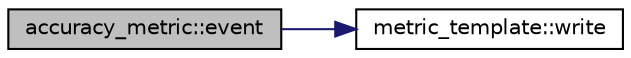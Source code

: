 digraph "accuracy_metric::event"
{
 // INTERACTIVE_SVG=YES
 // LATEX_PDF_SIZE
  edge [fontname="Helvetica",fontsize="10",labelfontname="Helvetica",labelfontsize="10"];
  node [fontname="Helvetica",fontsize="10",shape=record];
  rankdir="LR";
  Node1 [label="accuracy_metric::event",height=0.2,width=0.4,color="black", fillcolor="grey75", style="filled", fontcolor="black",tooltip=" "];
  Node1 -> Node2 [color="midnightblue",fontsize="10",style="solid",fontname="Helvetica"];
  Node2 [label="metric_template::write",height=0.2,width=0.4,color="black", fillcolor="white", style="filled",URL="$classmetric__template.html#a63bef91cbc8d4212598aa40f028ffa19",tooltip=" "];
}
